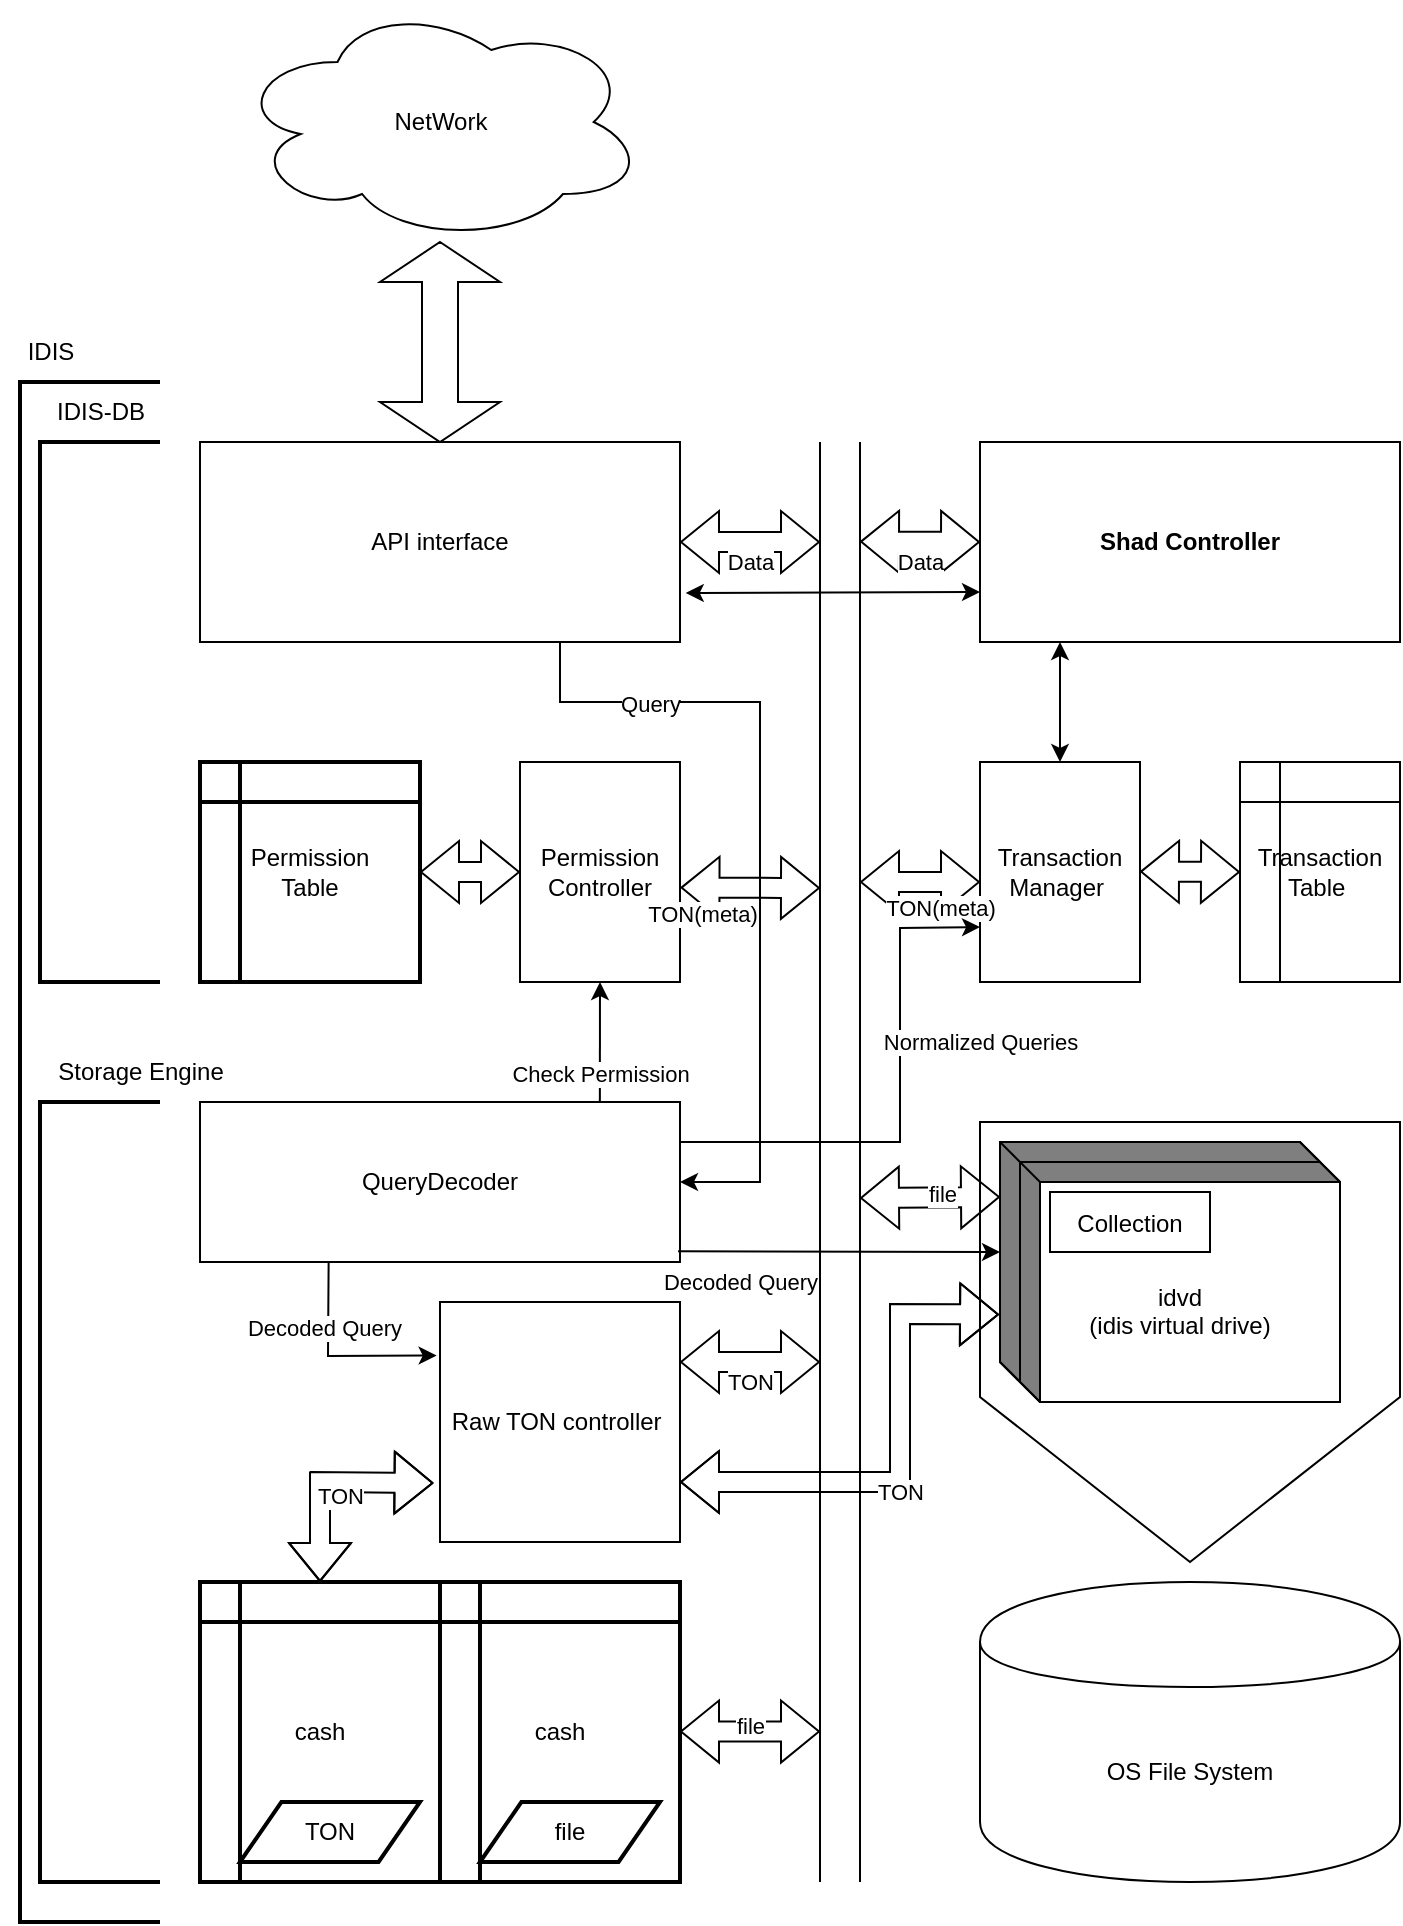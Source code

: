 <mxfile version="24.7.17">
  <diagram name="ページ1" id="IV6lWoDXe67HYKbLez5y">
    <mxGraphModel dx="2155" dy="1174" grid="1" gridSize="10" guides="1" tooltips="1" connect="1" arrows="1" fold="1" page="1" pageScale="1" pageWidth="827" pageHeight="1169" math="0" shadow="0">
      <root>
        <mxCell id="0" />
        <mxCell id="1" parent="0" />
        <mxCell id="64ifQPON9ACqAJZqtu7B-46" value="" style="shape=offPageConnector;whiteSpace=wrap;html=1;" vertex="1" parent="1">
          <mxGeometry x="590" y="730" width="210" height="220" as="geometry" />
        </mxCell>
        <mxCell id="64ifQPON9ACqAJZqtu7B-1" value="OS File System" style="shape=cylinder;whiteSpace=wrap;html=1;boundedLbl=1;backgroundOutline=1;" vertex="1" parent="1">
          <mxGeometry x="590" y="960" width="210" height="150" as="geometry" />
        </mxCell>
        <mxCell id="64ifQPON9ACqAJZqtu7B-6" value="cash" style="shape=internalStorage;whiteSpace=wrap;html=1;dx=20;dy=20;rounded=0;arcSize=8;strokeWidth=2;" vertex="1" parent="1">
          <mxGeometry x="200" y="960" width="120" height="150" as="geometry" />
        </mxCell>
        <mxCell id="64ifQPON9ACqAJZqtu7B-8" value="" style="strokeWidth=2;html=1;shape=mxgraph.flowchart.annotation_1;align=left;pointerEvents=1;" vertex="1" parent="1">
          <mxGeometry x="120" y="720" width="60" height="390" as="geometry" />
        </mxCell>
        <mxCell id="64ifQPON9ACqAJZqtu7B-18" value="Storage Engine" style="text;html=1;align=center;verticalAlign=middle;resizable=0;points=[];autosize=1;strokeColor=none;fillColor=none;" vertex="1" parent="1">
          <mxGeometry x="115" y="690" width="110" height="30" as="geometry" />
        </mxCell>
        <mxCell id="64ifQPON9ACqAJZqtu7B-20" value="" style="strokeWidth=2;html=1;shape=mxgraph.flowchart.annotation_1;align=left;pointerEvents=1;" vertex="1" parent="1">
          <mxGeometry x="120" y="390" width="60" height="270" as="geometry" />
        </mxCell>
        <mxCell id="64ifQPON9ACqAJZqtu7B-24" value="API interface" style="rounded=0;whiteSpace=wrap;html=1;" vertex="1" parent="1">
          <mxGeometry x="200" y="390" width="240" height="100" as="geometry" />
        </mxCell>
        <mxCell id="64ifQPON9ACqAJZqtu7B-28" value="QueryDecoder" style="rounded=0;whiteSpace=wrap;html=1;" vertex="1" parent="1">
          <mxGeometry x="200" y="720" width="240" height="80" as="geometry" />
        </mxCell>
        <mxCell id="64ifQPON9ACqAJZqtu7B-34" value="idvd&lt;br&gt;(idis&amp;nbsp;virtual drive)" style="html=1;dashed=0;whiteSpace=wrap;shape=mxgraph.dfd.externalEntity" vertex="1" parent="1">
          <mxGeometry x="600" y="740" width="160" height="120" as="geometry" />
        </mxCell>
        <mxCell id="64ifQPON9ACqAJZqtu7B-35" value="Id" style="autosize=1;part=1;resizable=0;strokeColor=inherit;fillColor=inherit;gradientColor=inherit;" vertex="1" parent="64ifQPON9ACqAJZqtu7B-34">
          <mxGeometry width="20" height="20" relative="1" as="geometry">
            <mxPoint x="15" y="15" as="offset" />
          </mxGeometry>
        </mxCell>
        <mxCell id="64ifQPON9ACqAJZqtu7B-36" value="Data" style="shape=parallelogram;html=1;strokeWidth=2;perimeter=parallelogramPerimeter;whiteSpace=wrap;rounded=0;arcSize=12;size=0.23;" vertex="1" parent="64ifQPON9ACqAJZqtu7B-34">
          <mxGeometry x="60" y="76.364" width="90" height="32.727" as="geometry" />
        </mxCell>
        <mxCell id="64ifQPON9ACqAJZqtu7B-37" value="&lt;div&gt;&lt;br&gt;&lt;/div&gt;&lt;div&gt;&lt;br&gt;&lt;/div&gt;idvd&lt;br&gt;(idis&amp;nbsp;virtual drive)" style="html=1;dashed=0;whiteSpace=wrap;shape=mxgraph.dfd.externalEntity" vertex="1" parent="1">
          <mxGeometry x="610" y="750" width="160" height="120" as="geometry" />
        </mxCell>
        <mxCell id="64ifQPON9ACqAJZqtu7B-38" value="Collection" style="autosize=1;part=1;resizable=0;strokeColor=inherit;fillColor=inherit;gradientColor=inherit;rounded=0;" vertex="1" parent="64ifQPON9ACqAJZqtu7B-37">
          <mxGeometry width="80" height="30" relative="1" as="geometry">
            <mxPoint x="15" y="15" as="offset" />
          </mxGeometry>
        </mxCell>
        <mxCell id="64ifQPON9ACqAJZqtu7B-40" value="Raw TON&amp;nbsp;controller&amp;nbsp;" style="rounded=0;whiteSpace=wrap;html=1;" vertex="1" parent="1">
          <mxGeometry x="320" y="820" width="120" height="120" as="geometry" />
        </mxCell>
        <mxCell id="64ifQPON9ACqAJZqtu7B-41" value="" style="shape=flexArrow;endArrow=classic;startArrow=classic;html=1;rounded=0;entryX=-0.027;entryY=0.754;entryDx=0;entryDy=0;exitX=0.5;exitY=0;exitDx=0;exitDy=0;entryPerimeter=0;" edge="1" parent="1" source="64ifQPON9ACqAJZqtu7B-6" target="64ifQPON9ACqAJZqtu7B-40">
          <mxGeometry width="100" height="100" relative="1" as="geometry">
            <mxPoint x="200" y="950" as="sourcePoint" />
            <mxPoint x="300" y="850" as="targetPoint" />
            <Array as="points">
              <mxPoint x="260" y="910" />
            </Array>
          </mxGeometry>
        </mxCell>
        <mxCell id="64ifQPON9ACqAJZqtu7B-42" value="TON" style="edgeLabel;html=1;align=center;verticalAlign=middle;resizable=0;points=[];" vertex="1" connectable="0" parent="64ifQPON9ACqAJZqtu7B-41">
          <mxGeometry x="-0.198" y="-3" relative="1" as="geometry">
            <mxPoint x="7" as="offset" />
          </mxGeometry>
        </mxCell>
        <mxCell id="64ifQPON9ACqAJZqtu7B-43" value="" style="endArrow=classic;html=1;rounded=0;exitX=0.268;exitY=0.995;exitDx=0;exitDy=0;exitPerimeter=0;entryX=-0.014;entryY=0.223;entryDx=0;entryDy=0;entryPerimeter=0;" edge="1" parent="1" source="64ifQPON9ACqAJZqtu7B-28" target="64ifQPON9ACqAJZqtu7B-40">
          <mxGeometry width="50" height="50" relative="1" as="geometry">
            <mxPoint x="220" y="860" as="sourcePoint" />
            <mxPoint x="270" y="810" as="targetPoint" />
            <Array as="points">
              <mxPoint x="264" y="847" />
            </Array>
          </mxGeometry>
        </mxCell>
        <mxCell id="64ifQPON9ACqAJZqtu7B-44" value="Decoded Query" style="edgeLabel;html=1;align=center;verticalAlign=middle;resizable=0;points=[];" vertex="1" connectable="0" parent="64ifQPON9ACqAJZqtu7B-43">
          <mxGeometry x="-0.354" y="-2" relative="1" as="geometry">
            <mxPoint as="offset" />
          </mxGeometry>
        </mxCell>
        <mxCell id="64ifQPON9ACqAJZqtu7B-50" value="" style="shape=link;html=1;rounded=0;width=20;" edge="1" parent="1">
          <mxGeometry width="100" relative="1" as="geometry">
            <mxPoint x="520" y="390" as="sourcePoint" />
            <mxPoint x="520" y="1110" as="targetPoint" />
          </mxGeometry>
        </mxCell>
        <mxCell id="64ifQPON9ACqAJZqtu7B-51" value="" style="shape=flexArrow;endArrow=classic;startArrow=classic;html=1;rounded=0;entryX=-0.003;entryY=0.719;entryDx=0;entryDy=0;entryPerimeter=0;exitX=1;exitY=0.75;exitDx=0;exitDy=0;" edge="1" parent="1" source="64ifQPON9ACqAJZqtu7B-40" target="64ifQPON9ACqAJZqtu7B-34">
          <mxGeometry width="100" height="100" relative="1" as="geometry">
            <mxPoint x="480" y="920" as="sourcePoint" />
            <mxPoint x="580" y="820" as="targetPoint" />
            <Array as="points">
              <mxPoint x="550" y="910" />
              <mxPoint x="550" y="826" />
            </Array>
          </mxGeometry>
        </mxCell>
        <mxCell id="64ifQPON9ACqAJZqtu7B-52" value="TON" style="edgeLabel;html=1;align=center;verticalAlign=middle;resizable=0;points=[];" vertex="1" connectable="0" parent="64ifQPON9ACqAJZqtu7B-51">
          <mxGeometry x="-0.171" y="1" relative="1" as="geometry">
            <mxPoint x="9" y="6" as="offset" />
          </mxGeometry>
        </mxCell>
        <mxCell id="64ifQPON9ACqAJZqtu7B-53" value="" style="shape=flexArrow;endArrow=classic;startArrow=classic;html=1;rounded=0;exitX=1;exitY=0.25;exitDx=0;exitDy=0;" edge="1" parent="1" source="64ifQPON9ACqAJZqtu7B-40">
          <mxGeometry width="100" height="100" relative="1" as="geometry">
            <mxPoint x="460" y="850" as="sourcePoint" />
            <mxPoint x="510" y="850" as="targetPoint" />
          </mxGeometry>
        </mxCell>
        <mxCell id="64ifQPON9ACqAJZqtu7B-59" value="TON" style="edgeLabel;html=1;align=center;verticalAlign=middle;resizable=0;points=[];" vertex="1" connectable="0" parent="64ifQPON9ACqAJZqtu7B-53">
          <mxGeometry x="-0.019" y="2" relative="1" as="geometry">
            <mxPoint y="12" as="offset" />
          </mxGeometry>
        </mxCell>
        <mxCell id="64ifQPON9ACqAJZqtu7B-54" value="" style="shape=flexArrow;endArrow=classic;startArrow=classic;html=1;rounded=0;exitX=1;exitY=0.25;exitDx=0;exitDy=0;" edge="1" parent="1">
          <mxGeometry width="100" height="100" relative="1" as="geometry">
            <mxPoint x="440" y="1034.76" as="sourcePoint" />
            <mxPoint x="510" y="1034.76" as="targetPoint" />
          </mxGeometry>
        </mxCell>
        <mxCell id="64ifQPON9ACqAJZqtu7B-55" value="file" style="edgeLabel;html=1;align=center;verticalAlign=middle;resizable=0;points=[];" vertex="1" connectable="0" parent="64ifQPON9ACqAJZqtu7B-54">
          <mxGeometry x="-0.019" y="3" relative="1" as="geometry">
            <mxPoint as="offset" />
          </mxGeometry>
        </mxCell>
        <mxCell id="64ifQPON9ACqAJZqtu7B-56" value="cash" style="shape=internalStorage;whiteSpace=wrap;html=1;dx=20;dy=20;rounded=0;arcSize=8;strokeWidth=2;" vertex="1" parent="1">
          <mxGeometry x="320" y="960" width="120" height="150" as="geometry" />
        </mxCell>
        <mxCell id="64ifQPON9ACqAJZqtu7B-57" value="file" style="shape=parallelogram;html=1;strokeWidth=2;perimeter=parallelogramPerimeter;whiteSpace=wrap;rounded=0;arcSize=12;size=0.23;" vertex="1" parent="1">
          <mxGeometry x="340" y="1070" width="90" height="30" as="geometry" />
        </mxCell>
        <mxCell id="64ifQPON9ACqAJZqtu7B-58" value="TON" style="shape=parallelogram;html=1;strokeWidth=2;perimeter=parallelogramPerimeter;whiteSpace=wrap;rounded=0;arcSize=12;size=0.23;" vertex="1" parent="1">
          <mxGeometry x="220" y="1070" width="90" height="30" as="geometry" />
        </mxCell>
        <mxCell id="64ifQPON9ACqAJZqtu7B-60" value="" style="shape=flexArrow;endArrow=classic;startArrow=classic;html=1;rounded=0;entryX=0;entryY=0;entryDx=0;entryDy=27.5;entryPerimeter=0;" edge="1" parent="1" target="64ifQPON9ACqAJZqtu7B-34">
          <mxGeometry width="100" height="100" relative="1" as="geometry">
            <mxPoint x="530" y="768" as="sourcePoint" />
            <mxPoint x="570" y="750" as="targetPoint" />
          </mxGeometry>
        </mxCell>
        <mxCell id="64ifQPON9ACqAJZqtu7B-61" value="file" style="edgeLabel;html=1;align=center;verticalAlign=middle;resizable=0;points=[];" vertex="1" connectable="0" parent="64ifQPON9ACqAJZqtu7B-60">
          <mxGeometry x="0.158" y="2" relative="1" as="geometry">
            <mxPoint as="offset" />
          </mxGeometry>
        </mxCell>
        <mxCell id="64ifQPON9ACqAJZqtu7B-63" value="" style="endArrow=classic;html=1;rounded=0;entryX=0;entryY=0;entryDx=0;entryDy=55;entryPerimeter=0;exitX=0.996;exitY=0.933;exitDx=0;exitDy=0;exitPerimeter=0;" edge="1" parent="1" source="64ifQPON9ACqAJZqtu7B-28" target="64ifQPON9ACqAJZqtu7B-34">
          <mxGeometry width="50" height="50" relative="1" as="geometry">
            <mxPoint x="440" y="790" as="sourcePoint" />
            <mxPoint x="490" y="740" as="targetPoint" />
          </mxGeometry>
        </mxCell>
        <mxCell id="64ifQPON9ACqAJZqtu7B-64" value="Decoded Query" style="edgeLabel;html=1;align=center;verticalAlign=middle;resizable=0;points=[];" vertex="1" connectable="0" parent="64ifQPON9ACqAJZqtu7B-63">
          <mxGeometry x="-0.384" y="-1" relative="1" as="geometry">
            <mxPoint x="-19" y="14" as="offset" />
          </mxGeometry>
        </mxCell>
        <mxCell id="64ifQPON9ACqAJZqtu7B-65" value="IDIS-DB" style="text;html=1;align=center;verticalAlign=middle;resizable=0;points=[];autosize=1;strokeColor=none;fillColor=none;" vertex="1" parent="1">
          <mxGeometry x="115" y="360" width="70" height="30" as="geometry" />
        </mxCell>
        <mxCell id="64ifQPON9ACqAJZqtu7B-66" value="Permission&lt;br&gt;Controller" style="rounded=0;whiteSpace=wrap;html=1;" vertex="1" parent="1">
          <mxGeometry x="360" y="550" width="80" height="110" as="geometry" />
        </mxCell>
        <mxCell id="64ifQPON9ACqAJZqtu7B-67" value="Permission&lt;br&gt;Table" style="shape=internalStorage;whiteSpace=wrap;html=1;dx=20;dy=20;rounded=0;arcSize=8;strokeWidth=2;" vertex="1" parent="1">
          <mxGeometry x="200" y="550" width="110" height="110" as="geometry" />
        </mxCell>
        <mxCell id="64ifQPON9ACqAJZqtu7B-69" value="" style="shape=flexArrow;endArrow=classic;startArrow=classic;html=1;rounded=0;exitX=1;exitY=0.5;exitDx=0;exitDy=0;entryX=0;entryY=0.5;entryDx=0;entryDy=0;" edge="1" parent="1" source="64ifQPON9ACqAJZqtu7B-67" target="64ifQPON9ACqAJZqtu7B-66">
          <mxGeometry width="100" height="100" relative="1" as="geometry">
            <mxPoint x="320" y="610" as="sourcePoint" />
            <mxPoint x="420" y="510" as="targetPoint" />
          </mxGeometry>
        </mxCell>
        <mxCell id="64ifQPON9ACqAJZqtu7B-70" value="" style="strokeWidth=2;html=1;shape=mxgraph.flowchart.annotation_1;align=left;pointerEvents=1;" vertex="1" parent="1">
          <mxGeometry x="110" y="360" width="70" height="770" as="geometry" />
        </mxCell>
        <mxCell id="64ifQPON9ACqAJZqtu7B-72" value="IDIS" style="text;html=1;align=center;verticalAlign=middle;resizable=0;points=[];autosize=1;strokeColor=none;fillColor=none;" vertex="1" parent="1">
          <mxGeometry x="100" y="330" width="50" height="30" as="geometry" />
        </mxCell>
        <mxCell id="64ifQPON9ACqAJZqtu7B-74" value="Shad Controller" style="rounded=0;whiteSpace=wrap;html=1;fontStyle=1" vertex="1" parent="1">
          <mxGeometry x="590" y="390" width="210" height="100" as="geometry" />
        </mxCell>
        <mxCell id="64ifQPON9ACqAJZqtu7B-75" value="" style="shape=flexArrow;endArrow=classic;startArrow=classic;html=1;rounded=0;" edge="1" parent="1">
          <mxGeometry width="100" height="100" relative="1" as="geometry">
            <mxPoint x="440" y="440" as="sourcePoint" />
            <mxPoint x="510" y="440" as="targetPoint" />
          </mxGeometry>
        </mxCell>
        <mxCell id="64ifQPON9ACqAJZqtu7B-78" value="Data" style="edgeLabel;html=1;align=center;verticalAlign=middle;resizable=0;points=[];" vertex="1" connectable="0" parent="64ifQPON9ACqAJZqtu7B-75">
          <mxGeometry x="-0.005" y="1" relative="1" as="geometry">
            <mxPoint y="11" as="offset" />
          </mxGeometry>
        </mxCell>
        <mxCell id="64ifQPON9ACqAJZqtu7B-77" value="" style="shape=flexArrow;endArrow=classic;startArrow=classic;html=1;rounded=0;entryX=1.003;entryY=0.571;entryDx=0;entryDy=0;entryPerimeter=0;" edge="1" parent="1" target="64ifQPON9ACqAJZqtu7B-66">
          <mxGeometry width="100" height="100" relative="1" as="geometry">
            <mxPoint x="510" y="613" as="sourcePoint" />
            <mxPoint x="399.76" y="660" as="targetPoint" />
          </mxGeometry>
        </mxCell>
        <mxCell id="64ifQPON9ACqAJZqtu7B-82" value="TON(meta)" style="edgeLabel;html=1;align=center;verticalAlign=middle;resizable=0;points=[];" vertex="1" connectable="0" parent="64ifQPON9ACqAJZqtu7B-77">
          <mxGeometry x="0.309" relative="1" as="geometry">
            <mxPoint x="-14" y="13" as="offset" />
          </mxGeometry>
        </mxCell>
        <mxCell id="64ifQPON9ACqAJZqtu7B-79" value="" style="endArrow=classic;html=1;rounded=0;exitX=0.75;exitY=1;exitDx=0;exitDy=0;entryX=1;entryY=0.5;entryDx=0;entryDy=0;" edge="1" parent="1" source="64ifQPON9ACqAJZqtu7B-24" target="64ifQPON9ACqAJZqtu7B-28">
          <mxGeometry width="50" height="50" relative="1" as="geometry">
            <mxPoint x="320" y="550" as="sourcePoint" />
            <mxPoint x="370" y="500" as="targetPoint" />
            <Array as="points">
              <mxPoint x="380" y="520" />
              <mxPoint x="480" y="520" />
              <mxPoint x="480" y="760" />
            </Array>
          </mxGeometry>
        </mxCell>
        <mxCell id="64ifQPON9ACqAJZqtu7B-80" value="Query" style="edgeLabel;html=1;align=center;verticalAlign=middle;resizable=0;points=[];" vertex="1" connectable="0" parent="64ifQPON9ACqAJZqtu7B-79">
          <mxGeometry x="-0.637" y="-1" relative="1" as="geometry">
            <mxPoint as="offset" />
          </mxGeometry>
        </mxCell>
        <mxCell id="64ifQPON9ACqAJZqtu7B-85" value="" style="endArrow=classic;html=1;rounded=0;exitX=0.833;exitY=0;exitDx=0;exitDy=0;exitPerimeter=0;" edge="1" parent="1" source="64ifQPON9ACqAJZqtu7B-28">
          <mxGeometry width="50" height="50" relative="1" as="geometry">
            <mxPoint x="350" y="710" as="sourcePoint" />
            <mxPoint x="400" y="660" as="targetPoint" />
          </mxGeometry>
        </mxCell>
        <mxCell id="64ifQPON9ACqAJZqtu7B-86" value="Check Permission" style="edgeLabel;html=1;align=center;verticalAlign=middle;resizable=0;points=[];" vertex="1" connectable="0" parent="64ifQPON9ACqAJZqtu7B-85">
          <mxGeometry x="0.021" relative="1" as="geometry">
            <mxPoint y="16" as="offset" />
          </mxGeometry>
        </mxCell>
        <mxCell id="64ifQPON9ACqAJZqtu7B-87" value="Transaction&lt;br&gt;Table&amp;nbsp;" style="shape=internalStorage;whiteSpace=wrap;html=1;backgroundOutline=1;" vertex="1" parent="1">
          <mxGeometry x="720" y="550" width="80" height="110" as="geometry" />
        </mxCell>
        <mxCell id="64ifQPON9ACqAJZqtu7B-88" value="Transaction Manager&amp;nbsp;" style="rounded=0;whiteSpace=wrap;html=1;" vertex="1" parent="1">
          <mxGeometry x="590" y="550" width="80" height="110" as="geometry" />
        </mxCell>
        <mxCell id="64ifQPON9ACqAJZqtu7B-89" value="" style="shape=flexArrow;endArrow=classic;startArrow=classic;html=1;rounded=0;" edge="1" parent="1">
          <mxGeometry width="100" height="100" relative="1" as="geometry">
            <mxPoint x="530" y="439.8" as="sourcePoint" />
            <mxPoint x="590" y="440" as="targetPoint" />
          </mxGeometry>
        </mxCell>
        <mxCell id="64ifQPON9ACqAJZqtu7B-90" value="Data" style="edgeLabel;html=1;align=center;verticalAlign=middle;resizable=0;points=[];" vertex="1" connectable="0" parent="64ifQPON9ACqAJZqtu7B-89">
          <mxGeometry x="-0.005" y="1" relative="1" as="geometry">
            <mxPoint y="11" as="offset" />
          </mxGeometry>
        </mxCell>
        <mxCell id="64ifQPON9ACqAJZqtu7B-92" value="" style="shape=flexArrow;endArrow=classic;startArrow=classic;html=1;rounded=0;entryX=1.003;entryY=0.571;entryDx=0;entryDy=0;entryPerimeter=0;" edge="1" parent="1">
          <mxGeometry width="100" height="100" relative="1" as="geometry">
            <mxPoint x="590" y="610" as="sourcePoint" />
            <mxPoint x="530" y="610" as="targetPoint" />
          </mxGeometry>
        </mxCell>
        <mxCell id="64ifQPON9ACqAJZqtu7B-93" value="TON(meta)" style="edgeLabel;html=1;align=center;verticalAlign=middle;resizable=0;points=[];" vertex="1" connectable="0" parent="64ifQPON9ACqAJZqtu7B-92">
          <mxGeometry x="0.309" relative="1" as="geometry">
            <mxPoint x="19" y="13" as="offset" />
          </mxGeometry>
        </mxCell>
        <mxCell id="64ifQPON9ACqAJZqtu7B-94" value="" style="shape=flexArrow;endArrow=classic;startArrow=classic;html=1;rounded=0;exitX=1;exitY=0.5;exitDx=0;exitDy=0;entryX=0;entryY=0.5;entryDx=0;entryDy=0;" edge="1" parent="1" target="64ifQPON9ACqAJZqtu7B-87">
          <mxGeometry width="100" height="100" relative="1" as="geometry">
            <mxPoint x="670" y="604.8" as="sourcePoint" />
            <mxPoint x="720" y="604.8" as="targetPoint" />
          </mxGeometry>
        </mxCell>
        <mxCell id="64ifQPON9ACqAJZqtu7B-95" value="" style="endArrow=classic;startArrow=classic;html=1;rounded=0;exitX=0.5;exitY=0;exitDx=0;exitDy=0;" edge="1" parent="1" source="64ifQPON9ACqAJZqtu7B-88">
          <mxGeometry width="50" height="50" relative="1" as="geometry">
            <mxPoint x="580" y="540" as="sourcePoint" />
            <mxPoint x="630" y="490" as="targetPoint" />
          </mxGeometry>
        </mxCell>
        <mxCell id="64ifQPON9ACqAJZqtu7B-96" value="" style="endArrow=classic;startArrow=classic;html=1;rounded=0;exitX=1.012;exitY=0.755;exitDx=0;exitDy=0;exitPerimeter=0;entryX=0;entryY=0.75;entryDx=0;entryDy=0;" edge="1" parent="1" source="64ifQPON9ACqAJZqtu7B-24" target="64ifQPON9ACqAJZqtu7B-74">
          <mxGeometry width="50" height="50" relative="1" as="geometry">
            <mxPoint x="560" y="550" as="sourcePoint" />
            <mxPoint x="610" y="500" as="targetPoint" />
          </mxGeometry>
        </mxCell>
        <mxCell id="64ifQPON9ACqAJZqtu7B-97" value="" style="endArrow=classic;html=1;rounded=0;entryX=0;entryY=0.75;entryDx=0;entryDy=0;exitX=1;exitY=0.25;exitDx=0;exitDy=0;" edge="1" parent="1" source="64ifQPON9ACqAJZqtu7B-28" target="64ifQPON9ACqAJZqtu7B-88">
          <mxGeometry width="50" height="50" relative="1" as="geometry">
            <mxPoint x="480" y="520" as="sourcePoint" />
            <mxPoint x="580" y="510" as="targetPoint" />
            <Array as="points">
              <mxPoint x="550" y="740" />
              <mxPoint x="550" y="700" />
              <mxPoint x="550" y="633" />
            </Array>
          </mxGeometry>
        </mxCell>
        <mxCell id="64ifQPON9ACqAJZqtu7B-98" value="Normalized Queries" style="edgeLabel;html=1;align=center;verticalAlign=middle;resizable=0;points=[];" vertex="1" connectable="0" parent="64ifQPON9ACqAJZqtu7B-97">
          <mxGeometry x="0.23" y="1" relative="1" as="geometry">
            <mxPoint x="41" y="-2" as="offset" />
          </mxGeometry>
        </mxCell>
        <mxCell id="64ifQPON9ACqAJZqtu7B-99" value="" style="shape=doubleArrow;direction=south;whiteSpace=wrap;html=1;" vertex="1" parent="1">
          <mxGeometry x="290" y="290" width="60" height="100" as="geometry" />
        </mxCell>
        <mxCell id="64ifQPON9ACqAJZqtu7B-100" value="NetWork" style="shape=cloud;whiteSpace=wrap;html=1;" vertex="1" parent="1">
          <mxGeometry x="217.5" y="170" width="205" height="120" as="geometry" />
        </mxCell>
      </root>
    </mxGraphModel>
  </diagram>
</mxfile>
